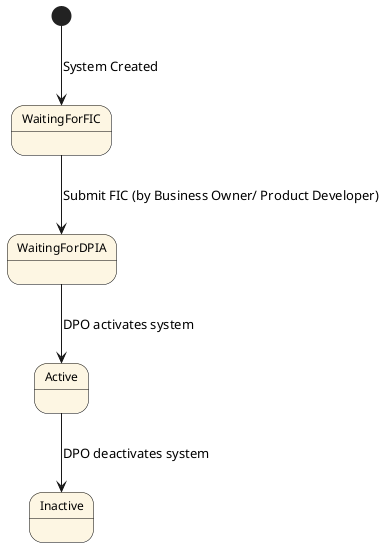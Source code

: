 @startuml
skinparam state {
  BackgroundColor #FDF6E3
  BorderColor black
  FontName "Arial"
  FontSize 12
}

[*] --> WaitingForFIC : System Created

WaitingForFIC --> WaitingForDPIA : Submit FIC (by Business Owner/ Product Developer)

WaitingForDPIA --> Active : DPO activates system
Active --> Inactive : DPO deactivates system

state WaitingForDPIA
state Active
state Inactive

@enduml